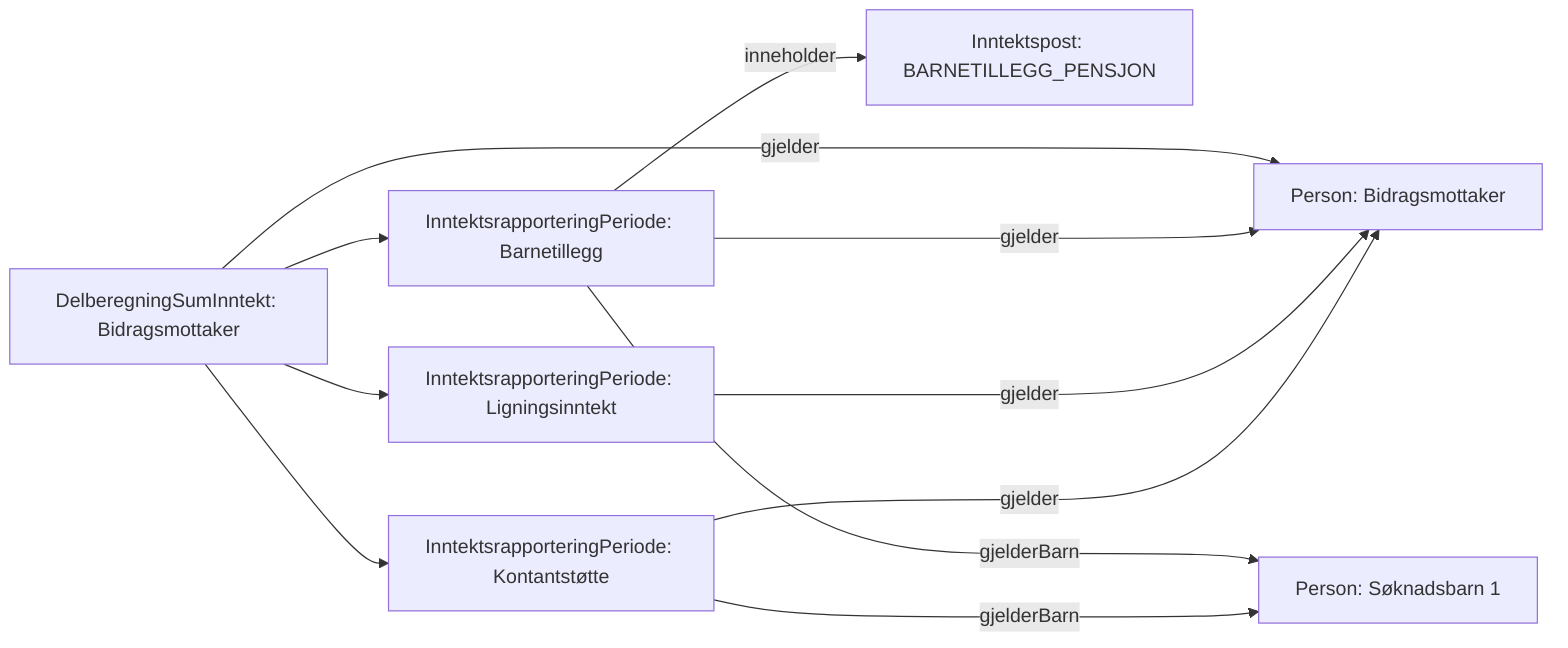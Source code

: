 flowchart LR
%% Main Node
    DelberegningSumInntekt["DelberegningSumInntekt: Bidragsmottaker"]
    DelberegningSumInntekt --->|gjelder| PersonBidragsmottaker["Person: Bidragsmottaker"]

%% Relationships to InntektsrapporteringPeriode
    DelberegningSumInntekt --> InntektsrapporteringPeriodeBarnetillegg["InntektsrapporteringPeriode: Barnetillegg"]
    DelberegningSumInntekt --> InntektsrapporteringPeriodeLigningsinntekt["InntektsrapporteringPeriode: Ligningsinntekt"]
    DelberegningSumInntekt --> InntektsrapporteringPeriodeKontantstøtte["InntektsrapporteringPeriode: Kontantstøtte"]

%% Barnetillegg Relationships
    InntektsrapporteringPeriodeBarnetillegg --->|gjelderBarn| PersonSøknadsbarn1["Person: Søknadsbarn 1"]
    InntektsrapporteringPeriodeBarnetillegg --->|gjelder| PersonBidragsmottaker
    InntektsrapporteringPeriodeBarnetillegg -->|inneholder| Inntektspost["Inntektspost: BARNETILLEGG_PENSJON"]

%% Ligningsinntekt Relationships
    InntektsrapporteringPeriodeLigningsinntekt --->|gjelder| PersonBidragsmottaker

%% Kontantstøtte Relationships
    InntektsrapporteringPeriodeKontantstøtte --->|gjelderBarn| PersonSøknadsbarn1
    InntektsrapporteringPeriodeKontantstøtte --->|gjelder| PersonBidragsmottaker
